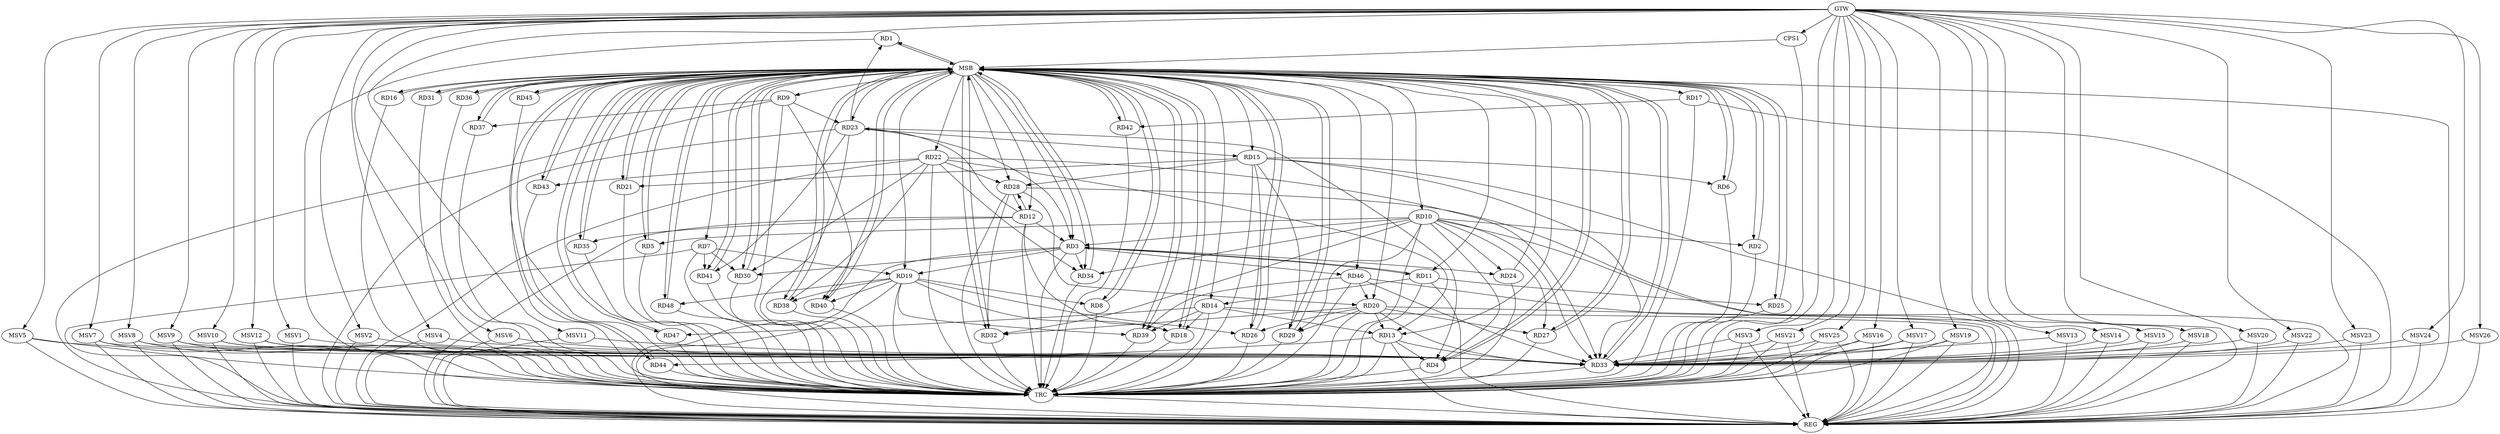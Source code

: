 strict digraph G {
  RD1 [ label="RD1" ];
  RD2 [ label="RD2" ];
  RD3 [ label="RD3" ];
  RD4 [ label="RD4" ];
  RD5 [ label="RD5" ];
  RD6 [ label="RD6" ];
  RD7 [ label="RD7" ];
  RD8 [ label="RD8" ];
  RD9 [ label="RD9" ];
  RD10 [ label="RD10" ];
  RD11 [ label="RD11" ];
  RD12 [ label="RD12" ];
  RD13 [ label="RD13" ];
  RD14 [ label="RD14" ];
  RD15 [ label="RD15" ];
  RD16 [ label="RD16" ];
  RD17 [ label="RD17" ];
  RD18 [ label="RD18" ];
  RD19 [ label="RD19" ];
  RD20 [ label="RD20" ];
  RD21 [ label="RD21" ];
  RD22 [ label="RD22" ];
  RD23 [ label="RD23" ];
  RD24 [ label="RD24" ];
  RD25 [ label="RD25" ];
  RD26 [ label="RD26" ];
  RD27 [ label="RD27" ];
  RD28 [ label="RD28" ];
  RD29 [ label="RD29" ];
  RD30 [ label="RD30" ];
  RD31 [ label="RD31" ];
  RD32 [ label="RD32" ];
  RD33 [ label="RD33" ];
  RD34 [ label="RD34" ];
  RD35 [ label="RD35" ];
  RD36 [ label="RD36" ];
  RD37 [ label="RD37" ];
  RD38 [ label="RD38" ];
  RD39 [ label="RD39" ];
  RD40 [ label="RD40" ];
  RD41 [ label="RD41" ];
  RD42 [ label="RD42" ];
  RD43 [ label="RD43" ];
  RD44 [ label="RD44" ];
  RD45 [ label="RD45" ];
  RD46 [ label="RD46" ];
  RD47 [ label="RD47" ];
  RD48 [ label="RD48" ];
  CPS1 [ label="CPS1" ];
  GTW [ label="GTW" ];
  REG [ label="REG" ];
  MSB [ label="MSB" ];
  TRC [ label="TRC" ];
  MSV1 [ label="MSV1" ];
  MSV2 [ label="MSV2" ];
  MSV3 [ label="MSV3" ];
  MSV4 [ label="MSV4" ];
  MSV5 [ label="MSV5" ];
  MSV6 [ label="MSV6" ];
  MSV7 [ label="MSV7" ];
  MSV8 [ label="MSV8" ];
  MSV9 [ label="MSV9" ];
  MSV10 [ label="MSV10" ];
  MSV11 [ label="MSV11" ];
  MSV12 [ label="MSV12" ];
  MSV13 [ label="MSV13" ];
  MSV14 [ label="MSV14" ];
  MSV15 [ label="MSV15" ];
  MSV16 [ label="MSV16" ];
  MSV17 [ label="MSV17" ];
  MSV18 [ label="MSV18" ];
  MSV19 [ label="MSV19" ];
  MSV20 [ label="MSV20" ];
  MSV21 [ label="MSV21" ];
  MSV22 [ label="MSV22" ];
  MSV23 [ label="MSV23" ];
  MSV24 [ label="MSV24" ];
  MSV25 [ label="MSV25" ];
  MSV26 [ label="MSV26" ];
  RD23 -> RD1;
  RD10 -> RD2;
  RD10 -> RD3;
  RD3 -> RD11;
  RD11 -> RD3;
  RD12 -> RD3;
  RD3 -> RD19;
  RD23 -> RD3;
  RD3 -> RD24;
  RD3 -> RD30;
  RD3 -> RD34;
  RD3 -> RD46;
  RD10 -> RD4;
  RD13 -> RD4;
  RD23 -> RD4;
  RD10 -> RD5;
  RD15 -> RD6;
  RD7 -> RD19;
  RD7 -> RD30;
  RD7 -> RD41;
  RD19 -> RD8;
  RD9 -> RD23;
  RD9 -> RD37;
  RD9 -> RD40;
  RD10 -> RD24;
  RD10 -> RD27;
  RD10 -> RD29;
  RD10 -> RD32;
  RD10 -> RD33;
  RD10 -> RD34;
  RD11 -> RD14;
  RD11 -> RD25;
  RD12 -> RD18;
  RD12 -> RD23;
  RD12 -> RD28;
  RD28 -> RD12;
  RD12 -> RD35;
  RD14 -> RD13;
  RD20 -> RD13;
  RD22 -> RD13;
  RD13 -> RD33;
  RD13 -> RD44;
  RD14 -> RD18;
  RD14 -> RD39;
  RD14 -> RD47;
  RD15 -> RD21;
  RD23 -> RD15;
  RD15 -> RD26;
  RD15 -> RD28;
  RD15 -> RD29;
  RD15 -> RD33;
  RD17 -> RD42;
  RD19 -> RD18;
  RD19 -> RD26;
  RD19 -> RD38;
  RD19 -> RD39;
  RD19 -> RD40;
  RD19 -> RD48;
  RD20 -> RD26;
  RD20 -> RD27;
  RD28 -> RD20;
  RD20 -> RD29;
  RD20 -> RD32;
  RD20 -> RD33;
  RD46 -> RD20;
  RD22 -> RD28;
  RD22 -> RD30;
  RD22 -> RD33;
  RD22 -> RD34;
  RD22 -> RD38;
  RD22 -> RD43;
  RD23 -> RD41;
  RD28 -> RD32;
  RD46 -> RD33;
  RD46 -> RD39;
  GTW -> CPS1;
  RD3 -> REG;
  RD7 -> REG;
  RD9 -> REG;
  RD10 -> REG;
  RD11 -> REG;
  RD12 -> REG;
  RD13 -> REG;
  RD14 -> REG;
  RD15 -> REG;
  RD17 -> REG;
  RD19 -> REG;
  RD20 -> REG;
  RD22 -> REG;
  RD23 -> REG;
  RD28 -> REG;
  RD46 -> REG;
  RD1 -> MSB;
  MSB -> RD2;
  MSB -> RD6;
  MSB -> RD25;
  MSB -> RD28;
  MSB -> RD39;
  MSB -> RD40;
  MSB -> REG;
  RD2 -> MSB;
  MSB -> RD36;
  MSB -> RD44;
  RD4 -> MSB;
  MSB -> RD7;
  MSB -> RD9;
  MSB -> RD13;
  RD5 -> MSB;
  MSB -> RD12;
  MSB -> RD22;
  MSB -> RD26;
  MSB -> RD27;
  MSB -> RD31;
  RD6 -> MSB;
  MSB -> RD21;
  MSB -> RD35;
  MSB -> RD41;
  MSB -> RD48;
  RD8 -> MSB;
  MSB -> RD3;
  MSB -> RD34;
  MSB -> RD37;
  RD16 -> MSB;
  MSB -> RD11;
  RD18 -> MSB;
  MSB -> RD4;
  MSB -> RD46;
  RD21 -> MSB;
  MSB -> RD19;
  MSB -> RD20;
  MSB -> RD23;
  RD24 -> MSB;
  MSB -> RD43;
  RD25 -> MSB;
  MSB -> RD17;
  RD26 -> MSB;
  MSB -> RD8;
  MSB -> RD10;
  MSB -> RD42;
  RD27 -> MSB;
  MSB -> RD1;
  MSB -> RD29;
  MSB -> RD32;
  RD29 -> MSB;
  MSB -> RD5;
  MSB -> RD33;
  RD30 -> MSB;
  MSB -> RD45;
  RD31 -> MSB;
  MSB -> RD16;
  MSB -> RD47;
  RD32 -> MSB;
  MSB -> RD38;
  RD33 -> MSB;
  MSB -> RD30;
  RD34 -> MSB;
  RD35 -> MSB;
  RD36 -> MSB;
  RD37 -> MSB;
  MSB -> RD18;
  RD38 -> MSB;
  MSB -> RD15;
  RD39 -> MSB;
  RD40 -> MSB;
  RD41 -> MSB;
  RD42 -> MSB;
  RD43 -> MSB;
  RD44 -> MSB;
  MSB -> RD14;
  RD45 -> MSB;
  RD47 -> MSB;
  RD48 -> MSB;
  CPS1 -> MSB;
  RD1 -> TRC;
  RD2 -> TRC;
  RD3 -> TRC;
  RD4 -> TRC;
  RD5 -> TRC;
  RD6 -> TRC;
  RD7 -> TRC;
  RD8 -> TRC;
  RD9 -> TRC;
  RD10 -> TRC;
  RD11 -> TRC;
  RD12 -> TRC;
  RD13 -> TRC;
  RD14 -> TRC;
  RD15 -> TRC;
  RD16 -> TRC;
  RD17 -> TRC;
  RD18 -> TRC;
  RD19 -> TRC;
  RD20 -> TRC;
  RD21 -> TRC;
  RD22 -> TRC;
  RD23 -> TRC;
  RD24 -> TRC;
  RD25 -> TRC;
  RD26 -> TRC;
  RD27 -> TRC;
  RD28 -> TRC;
  RD29 -> TRC;
  RD30 -> TRC;
  RD31 -> TRC;
  RD32 -> TRC;
  RD33 -> TRC;
  RD34 -> TRC;
  RD35 -> TRC;
  RD36 -> TRC;
  RD37 -> TRC;
  RD38 -> TRC;
  RD39 -> TRC;
  RD40 -> TRC;
  RD41 -> TRC;
  RD42 -> TRC;
  RD43 -> TRC;
  RD44 -> TRC;
  RD45 -> TRC;
  RD46 -> TRC;
  RD47 -> TRC;
  RD48 -> TRC;
  CPS1 -> TRC;
  GTW -> TRC;
  TRC -> REG;
  MSV1 -> RD33;
  MSV2 -> RD33;
  MSV3 -> RD33;
  MSV4 -> RD33;
  MSV5 -> RD33;
  GTW -> MSV1;
  MSV1 -> REG;
  GTW -> MSV2;
  MSV2 -> REG;
  GTW -> MSV3;
  MSV3 -> REG;
  MSV3 -> TRC;
  GTW -> MSV4;
  MSV4 -> REG;
  GTW -> MSV5;
  MSV5 -> REG;
  MSV5 -> TRC;
  MSV6 -> RD33;
  MSV7 -> RD33;
  MSV8 -> RD33;
  GTW -> MSV6;
  MSV6 -> REG;
  GTW -> MSV7;
  MSV7 -> REG;
  MSV7 -> TRC;
  GTW -> MSV8;
  MSV8 -> REG;
  MSV8 -> TRC;
  MSV9 -> RD33;
  MSV10 -> RD33;
  MSV11 -> RD33;
  GTW -> MSV9;
  MSV9 -> REG;
  MSV9 -> TRC;
  GTW -> MSV10;
  MSV10 -> REG;
  MSV10 -> TRC;
  GTW -> MSV11;
  MSV11 -> REG;
  MSV12 -> RD33;
  GTW -> MSV12;
  MSV12 -> REG;
  MSV12 -> TRC;
  MSV13 -> RD33;
  MSV14 -> RD33;
  GTW -> MSV13;
  MSV13 -> REG;
  GTW -> MSV14;
  MSV14 -> REG;
  MSV15 -> RD33;
  GTW -> MSV15;
  MSV15 -> REG;
  MSV16 -> RD33;
  MSV17 -> RD33;
  GTW -> MSV16;
  MSV16 -> REG;
  MSV16 -> TRC;
  GTW -> MSV17;
  MSV17 -> REG;
  MSV17 -> TRC;
  MSV18 -> RD33;
  MSV19 -> RD33;
  GTW -> MSV18;
  MSV18 -> REG;
  GTW -> MSV19;
  MSV19 -> REG;
  MSV19 -> TRC;
  MSV20 -> RD33;
  GTW -> MSV20;
  MSV20 -> REG;
  MSV21 -> RD33;
  MSV22 -> RD33;
  MSV23 -> RD33;
  MSV24 -> RD33;
  GTW -> MSV21;
  MSV21 -> REG;
  MSV21 -> TRC;
  GTW -> MSV22;
  MSV22 -> REG;
  GTW -> MSV23;
  MSV23 -> REG;
  GTW -> MSV24;
  MSV24 -> REG;
  MSV25 -> RD33;
  MSV26 -> RD33;
  GTW -> MSV25;
  MSV25 -> REG;
  MSV25 -> TRC;
  GTW -> MSV26;
  MSV26 -> REG;
}
